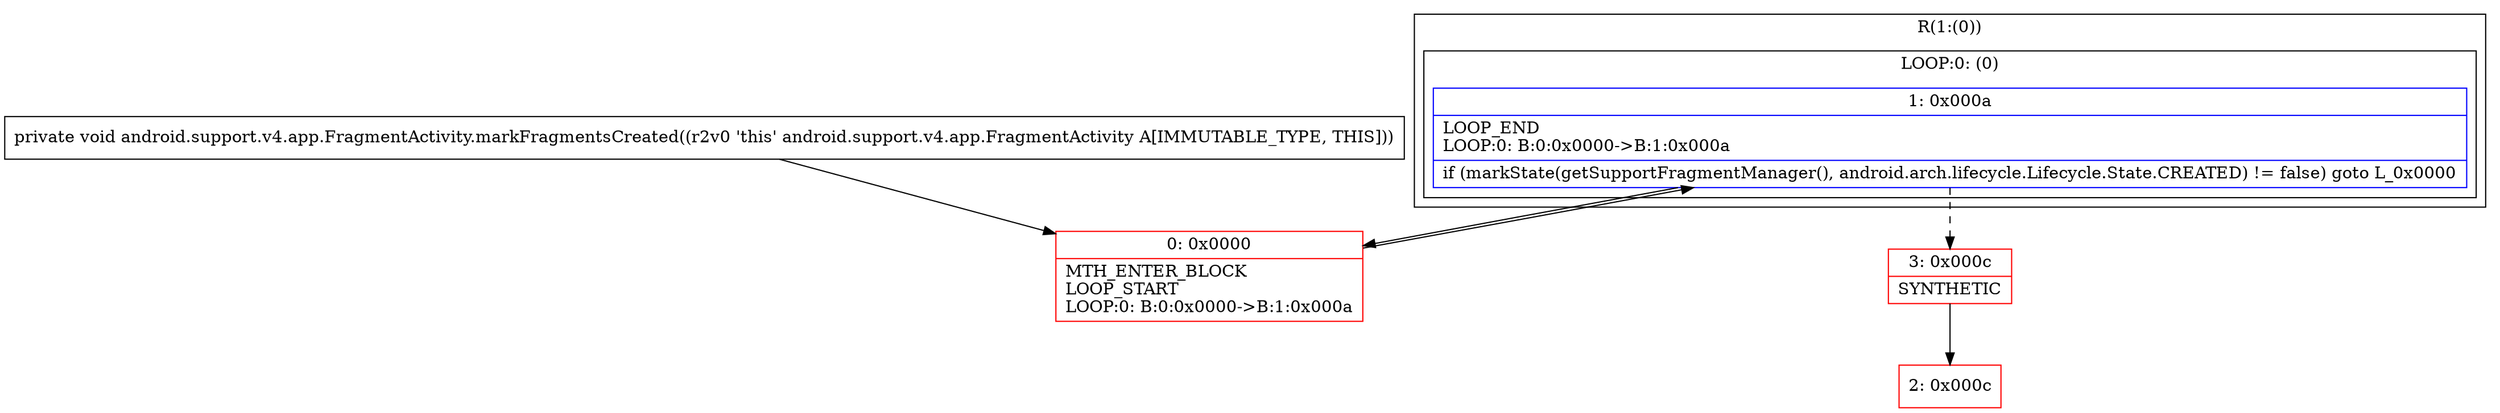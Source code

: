 digraph "CFG forandroid.support.v4.app.FragmentActivity.markFragmentsCreated()V" {
subgraph cluster_Region_1415766719 {
label = "R(1:(0))";
node [shape=record,color=blue];
subgraph cluster_LoopRegion_2113832159 {
label = "LOOP:0: (0)";
node [shape=record,color=blue];
Node_1 [shape=record,label="{1\:\ 0x000a|LOOP_END\lLOOP:0: B:0:0x0000\-\>B:1:0x000a\l|if (markState(getSupportFragmentManager(), android.arch.lifecycle.Lifecycle.State.CREATED) != false) goto L_0x0000\l}"];
subgraph cluster_Region_1406518593 {
label = "R(0)";
node [shape=record,color=blue];
}
}
}
Node_0 [shape=record,color=red,label="{0\:\ 0x0000|MTH_ENTER_BLOCK\lLOOP_START\lLOOP:0: B:0:0x0000\-\>B:1:0x000a\l}"];
Node_2 [shape=record,color=red,label="{2\:\ 0x000c}"];
Node_3 [shape=record,color=red,label="{3\:\ 0x000c|SYNTHETIC\l}"];
MethodNode[shape=record,label="{private void android.support.v4.app.FragmentActivity.markFragmentsCreated((r2v0 'this' android.support.v4.app.FragmentActivity A[IMMUTABLE_TYPE, THIS])) }"];
MethodNode -> Node_0;
Node_1 -> Node_0;
Node_1 -> Node_3[style=dashed];
Node_0 -> Node_1;
Node_3 -> Node_2;
}

